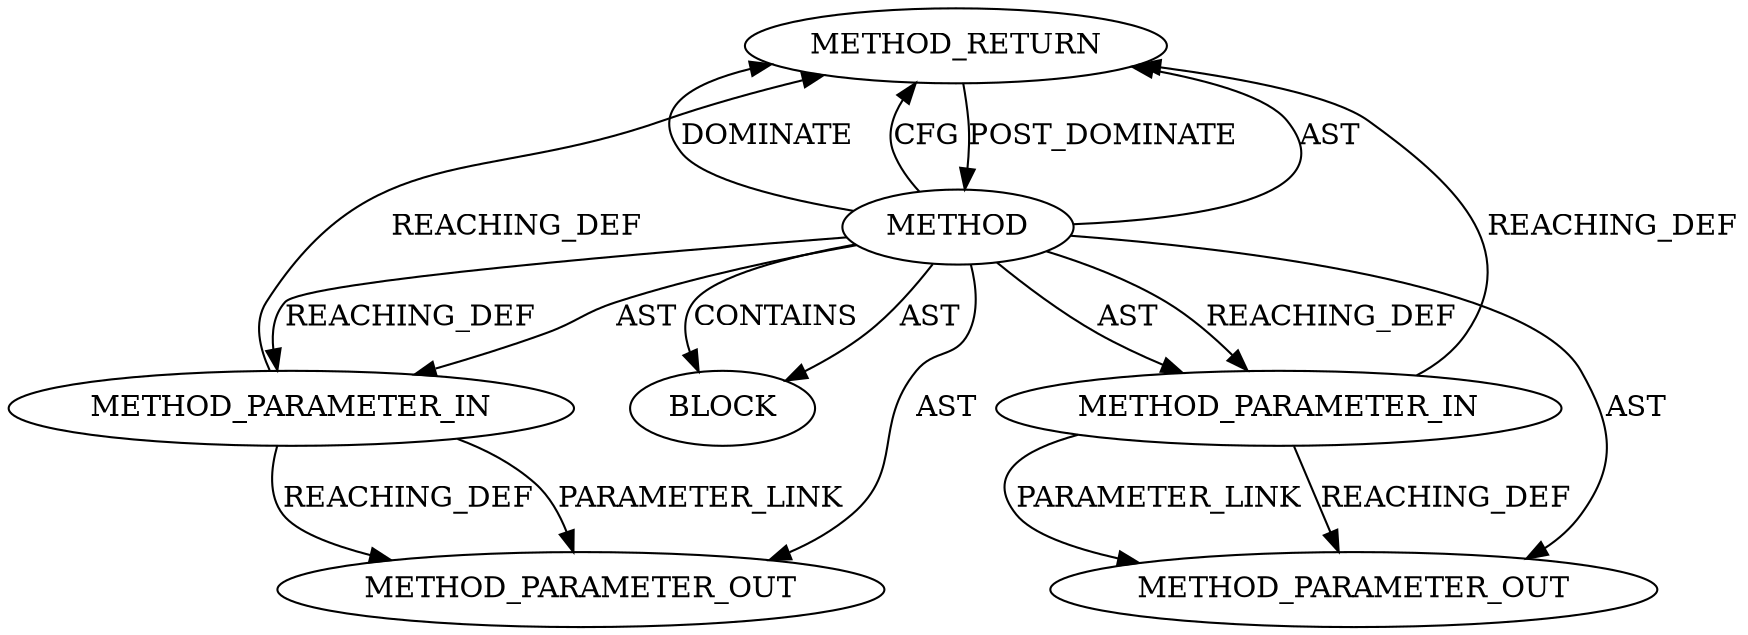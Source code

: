 digraph {
  20955 [label=METHOD_RETURN ORDER=2 CODE="RET" TYPE_FULL_NAME="ANY" EVALUATION_STRATEGY="BY_VALUE"]
  22392 [label=METHOD_PARAMETER_OUT ORDER=2 CODE="p2" IS_VARIADIC=false TYPE_FULL_NAME="ANY" EVALUATION_STRATEGY="BY_VALUE" INDEX=2 NAME="p2"]
  20951 [label=METHOD AST_PARENT_TYPE="NAMESPACE_BLOCK" AST_PARENT_FULL_NAME="<global>" ORDER=0 CODE="<empty>" FULL_NAME="skb_peek_next" IS_EXTERNAL=true FILENAME="<empty>" SIGNATURE="" NAME="skb_peek_next"]
  20954 [label=BLOCK ORDER=1 ARGUMENT_INDEX=1 CODE="<empty>" TYPE_FULL_NAME="ANY"]
  20953 [label=METHOD_PARAMETER_IN ORDER=2 CODE="p2" IS_VARIADIC=false TYPE_FULL_NAME="ANY" EVALUATION_STRATEGY="BY_VALUE" INDEX=2 NAME="p2"]
  20952 [label=METHOD_PARAMETER_IN ORDER=1 CODE="p1" IS_VARIADIC=false TYPE_FULL_NAME="ANY" EVALUATION_STRATEGY="BY_VALUE" INDEX=1 NAME="p1"]
  22391 [label=METHOD_PARAMETER_OUT ORDER=1 CODE="p1" IS_VARIADIC=false TYPE_FULL_NAME="ANY" EVALUATION_STRATEGY="BY_VALUE" INDEX=1 NAME="p1"]
  20953 -> 22392 [label=REACHING_DEF VARIABLE="p2"]
  20951 -> 20955 [label=AST ]
  20951 -> 20953 [label=AST ]
  20951 -> 20954 [label=AST ]
  20952 -> 22391 [label=REACHING_DEF VARIABLE="p1"]
  20955 -> 20951 [label=POST_DOMINATE ]
  20953 -> 22392 [label=PARAMETER_LINK ]
  20951 -> 20952 [label=REACHING_DEF VARIABLE=""]
  20951 -> 20952 [label=AST ]
  20951 -> 20955 [label=DOMINATE ]
  20951 -> 22392 [label=AST ]
  20952 -> 20955 [label=REACHING_DEF VARIABLE="p1"]
  20951 -> 20955 [label=CFG ]
  20952 -> 22391 [label=PARAMETER_LINK ]
  20951 -> 20953 [label=REACHING_DEF VARIABLE=""]
  20951 -> 20954 [label=CONTAINS ]
  20953 -> 20955 [label=REACHING_DEF VARIABLE="p2"]
  20951 -> 22391 [label=AST ]
}
